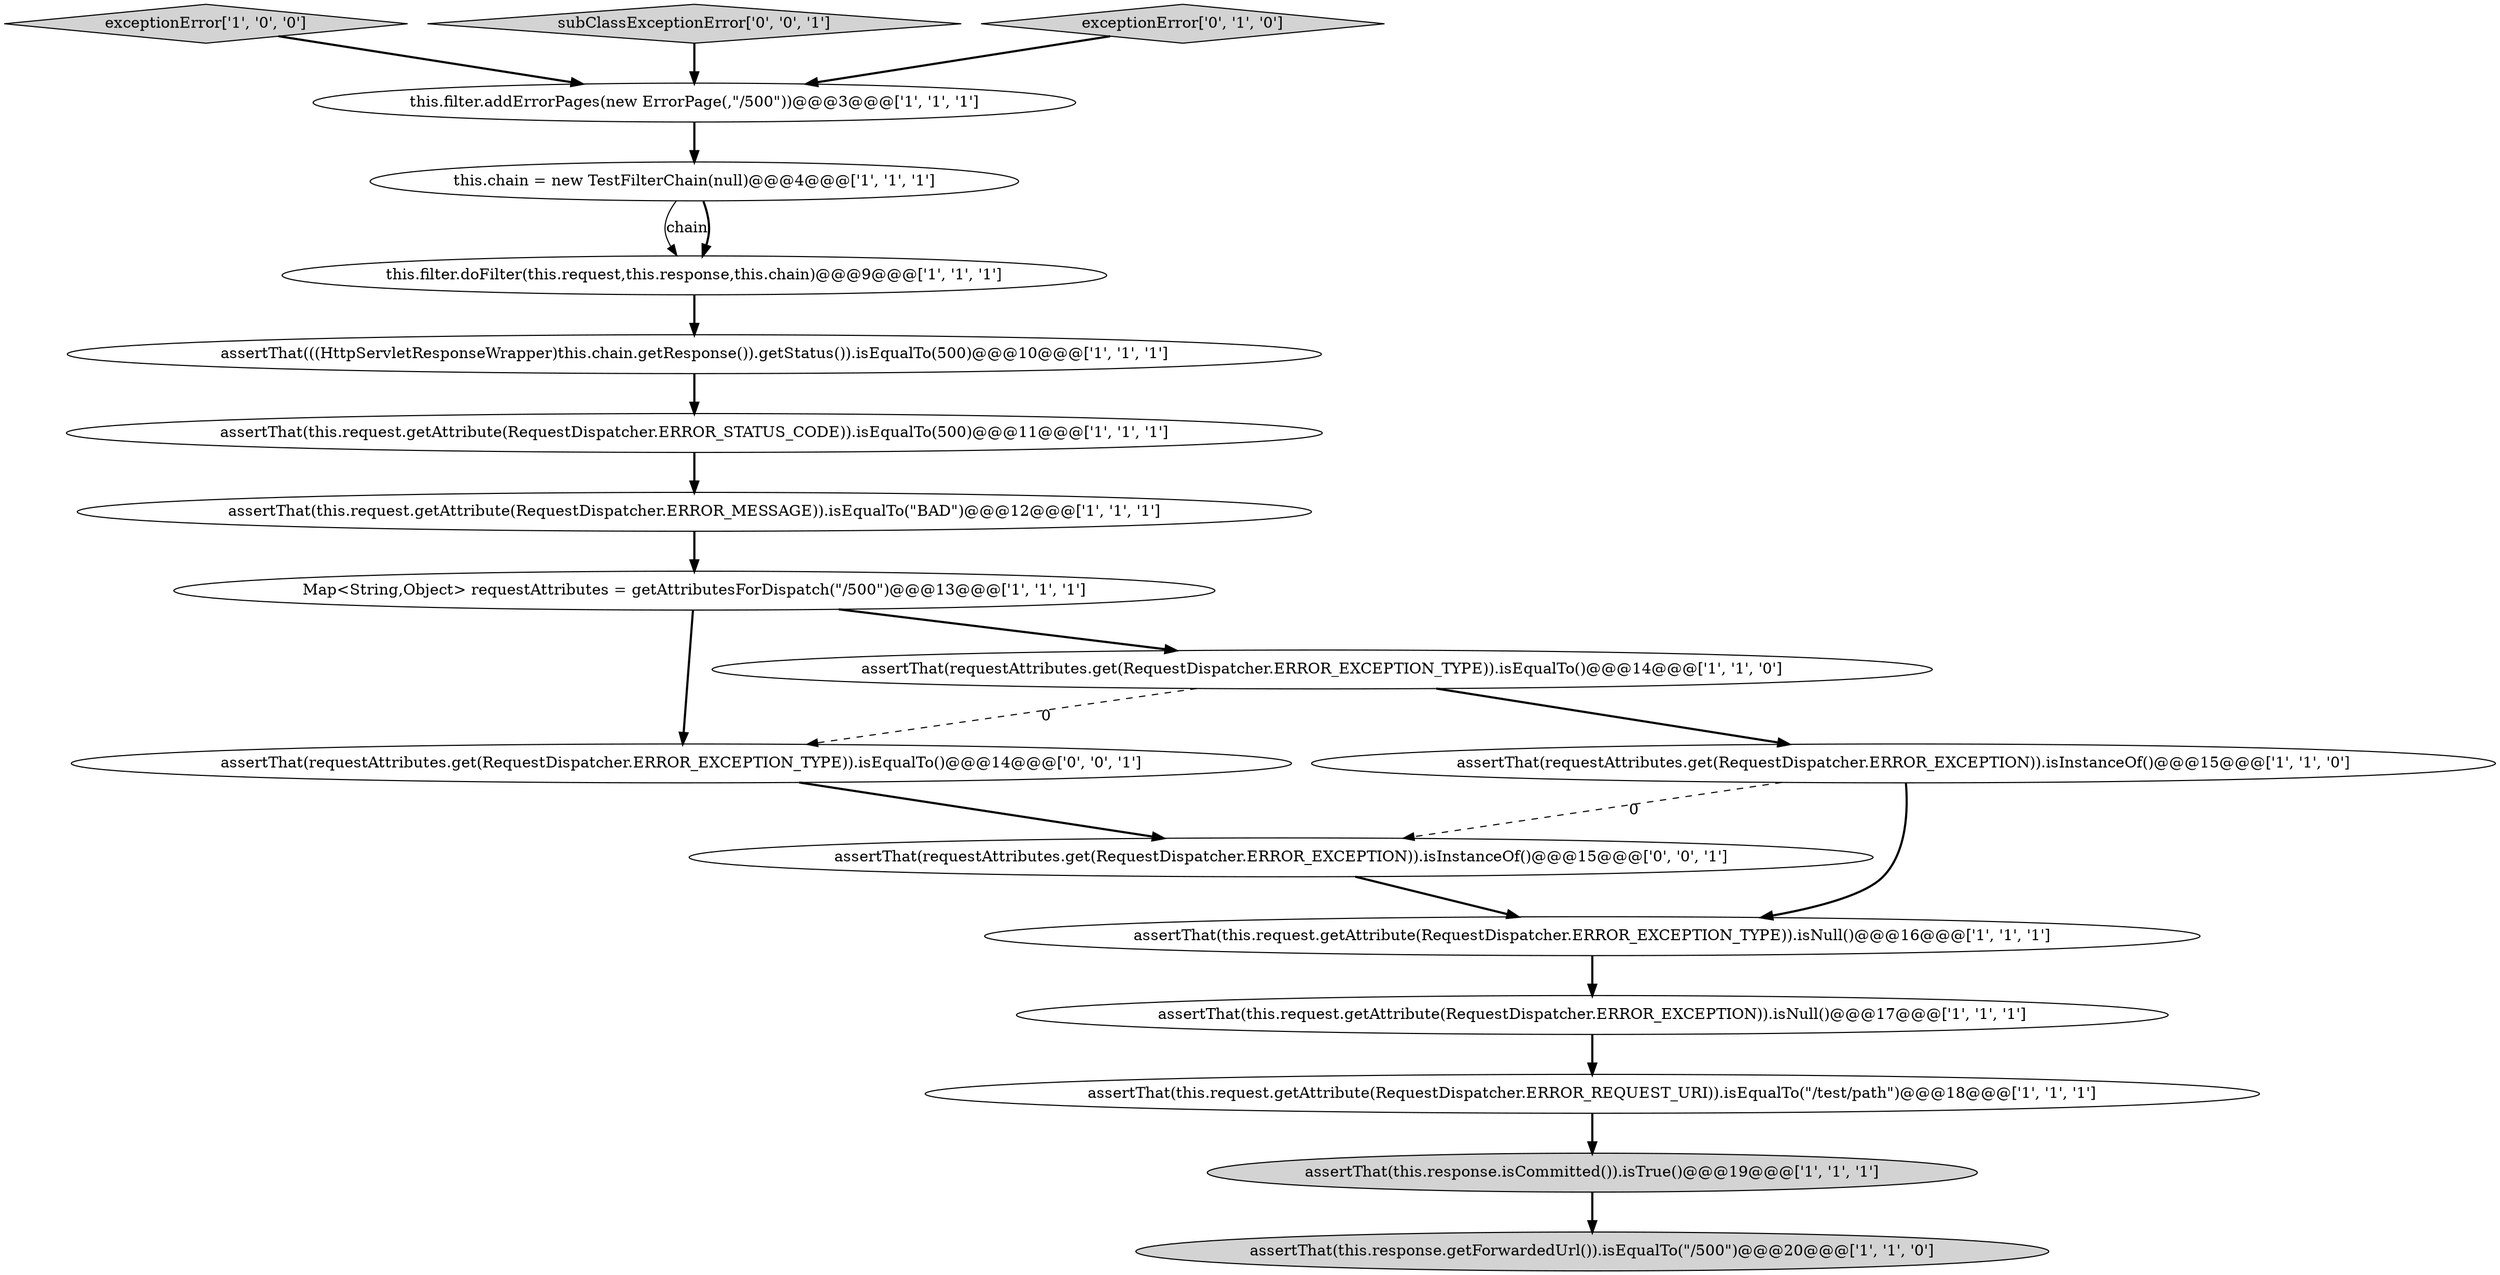 digraph {
6 [style = filled, label = "assertThat(this.response.getForwardedUrl()).isEqualTo(\"/500\")@@@20@@@['1', '1', '0']", fillcolor = lightgray, shape = ellipse image = "AAA0AAABBB1BBB"];
3 [style = filled, label = "assertThat(this.request.getAttribute(RequestDispatcher.ERROR_MESSAGE)).isEqualTo(\"BAD\")@@@12@@@['1', '1', '1']", fillcolor = white, shape = ellipse image = "AAA0AAABBB1BBB"];
7 [style = filled, label = "exceptionError['1', '0', '0']", fillcolor = lightgray, shape = diamond image = "AAA0AAABBB1BBB"];
13 [style = filled, label = "this.chain = new TestFilterChain(null)@@@4@@@['1', '1', '1']", fillcolor = white, shape = ellipse image = "AAA0AAABBB1BBB"];
16 [style = filled, label = "subClassExceptionError['0', '0', '1']", fillcolor = lightgray, shape = diamond image = "AAA0AAABBB3BBB"];
14 [style = filled, label = "assertThat(this.request.getAttribute(RequestDispatcher.ERROR_REQUEST_URI)).isEqualTo(\"/test/path\")@@@18@@@['1', '1', '1']", fillcolor = white, shape = ellipse image = "AAA0AAABBB1BBB"];
2 [style = filled, label = "this.filter.addErrorPages(new ErrorPage(,\"/500\"))@@@3@@@['1', '1', '1']", fillcolor = white, shape = ellipse image = "AAA0AAABBB1BBB"];
18 [style = filled, label = "assertThat(requestAttributes.get(RequestDispatcher.ERROR_EXCEPTION)).isInstanceOf()@@@15@@@['0', '0', '1']", fillcolor = white, shape = ellipse image = "AAA0AAABBB3BBB"];
15 [style = filled, label = "exceptionError['0', '1', '0']", fillcolor = lightgray, shape = diamond image = "AAA0AAABBB2BBB"];
17 [style = filled, label = "assertThat(requestAttributes.get(RequestDispatcher.ERROR_EXCEPTION_TYPE)).isEqualTo()@@@14@@@['0', '0', '1']", fillcolor = white, shape = ellipse image = "AAA0AAABBB3BBB"];
11 [style = filled, label = "Map<String,Object> requestAttributes = getAttributesForDispatch(\"/500\")@@@13@@@['1', '1', '1']", fillcolor = white, shape = ellipse image = "AAA0AAABBB1BBB"];
10 [style = filled, label = "assertThat(this.request.getAttribute(RequestDispatcher.ERROR_EXCEPTION)).isNull()@@@17@@@['1', '1', '1']", fillcolor = white, shape = ellipse image = "AAA0AAABBB1BBB"];
1 [style = filled, label = "assertThat(requestAttributes.get(RequestDispatcher.ERROR_EXCEPTION_TYPE)).isEqualTo()@@@14@@@['1', '1', '0']", fillcolor = white, shape = ellipse image = "AAA0AAABBB1BBB"];
5 [style = filled, label = "assertThat(((HttpServletResponseWrapper)this.chain.getResponse()).getStatus()).isEqualTo(500)@@@10@@@['1', '1', '1']", fillcolor = white, shape = ellipse image = "AAA0AAABBB1BBB"];
9 [style = filled, label = "assertThat(this.request.getAttribute(RequestDispatcher.ERROR_STATUS_CODE)).isEqualTo(500)@@@11@@@['1', '1', '1']", fillcolor = white, shape = ellipse image = "AAA0AAABBB1BBB"];
12 [style = filled, label = "assertThat(this.response.isCommitted()).isTrue()@@@19@@@['1', '1', '1']", fillcolor = lightgray, shape = ellipse image = "AAA0AAABBB1BBB"];
8 [style = filled, label = "assertThat(this.request.getAttribute(RequestDispatcher.ERROR_EXCEPTION_TYPE)).isNull()@@@16@@@['1', '1', '1']", fillcolor = white, shape = ellipse image = "AAA0AAABBB1BBB"];
4 [style = filled, label = "this.filter.doFilter(this.request,this.response,this.chain)@@@9@@@['1', '1', '1']", fillcolor = white, shape = ellipse image = "AAA0AAABBB1BBB"];
0 [style = filled, label = "assertThat(requestAttributes.get(RequestDispatcher.ERROR_EXCEPTION)).isInstanceOf()@@@15@@@['1', '1', '0']", fillcolor = white, shape = ellipse image = "AAA0AAABBB1BBB"];
8->10 [style = bold, label=""];
15->2 [style = bold, label=""];
5->9 [style = bold, label=""];
10->14 [style = bold, label=""];
11->1 [style = bold, label=""];
3->11 [style = bold, label=""];
1->0 [style = bold, label=""];
16->2 [style = bold, label=""];
12->6 [style = bold, label=""];
2->13 [style = bold, label=""];
1->17 [style = dashed, label="0"];
7->2 [style = bold, label=""];
14->12 [style = bold, label=""];
0->8 [style = bold, label=""];
13->4 [style = solid, label="chain"];
9->3 [style = bold, label=""];
11->17 [style = bold, label=""];
0->18 [style = dashed, label="0"];
18->8 [style = bold, label=""];
4->5 [style = bold, label=""];
17->18 [style = bold, label=""];
13->4 [style = bold, label=""];
}
